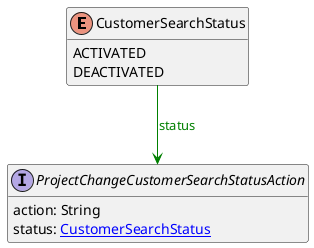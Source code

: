 @startuml

hide methods
enum CustomerSearchStatus {
    ACTIVATED
    DEACTIVATED
}
interface ProjectChangeCustomerSearchStatusAction [[ProjectChangeCustomerSearchStatusAction.svg]]  {
    action: String
    status: [[CustomerSearchStatus.svg CustomerSearchStatus]]
}
CustomerSearchStatus --> ProjectChangeCustomerSearchStatusAction #green;text:green : "status"
@enduml

